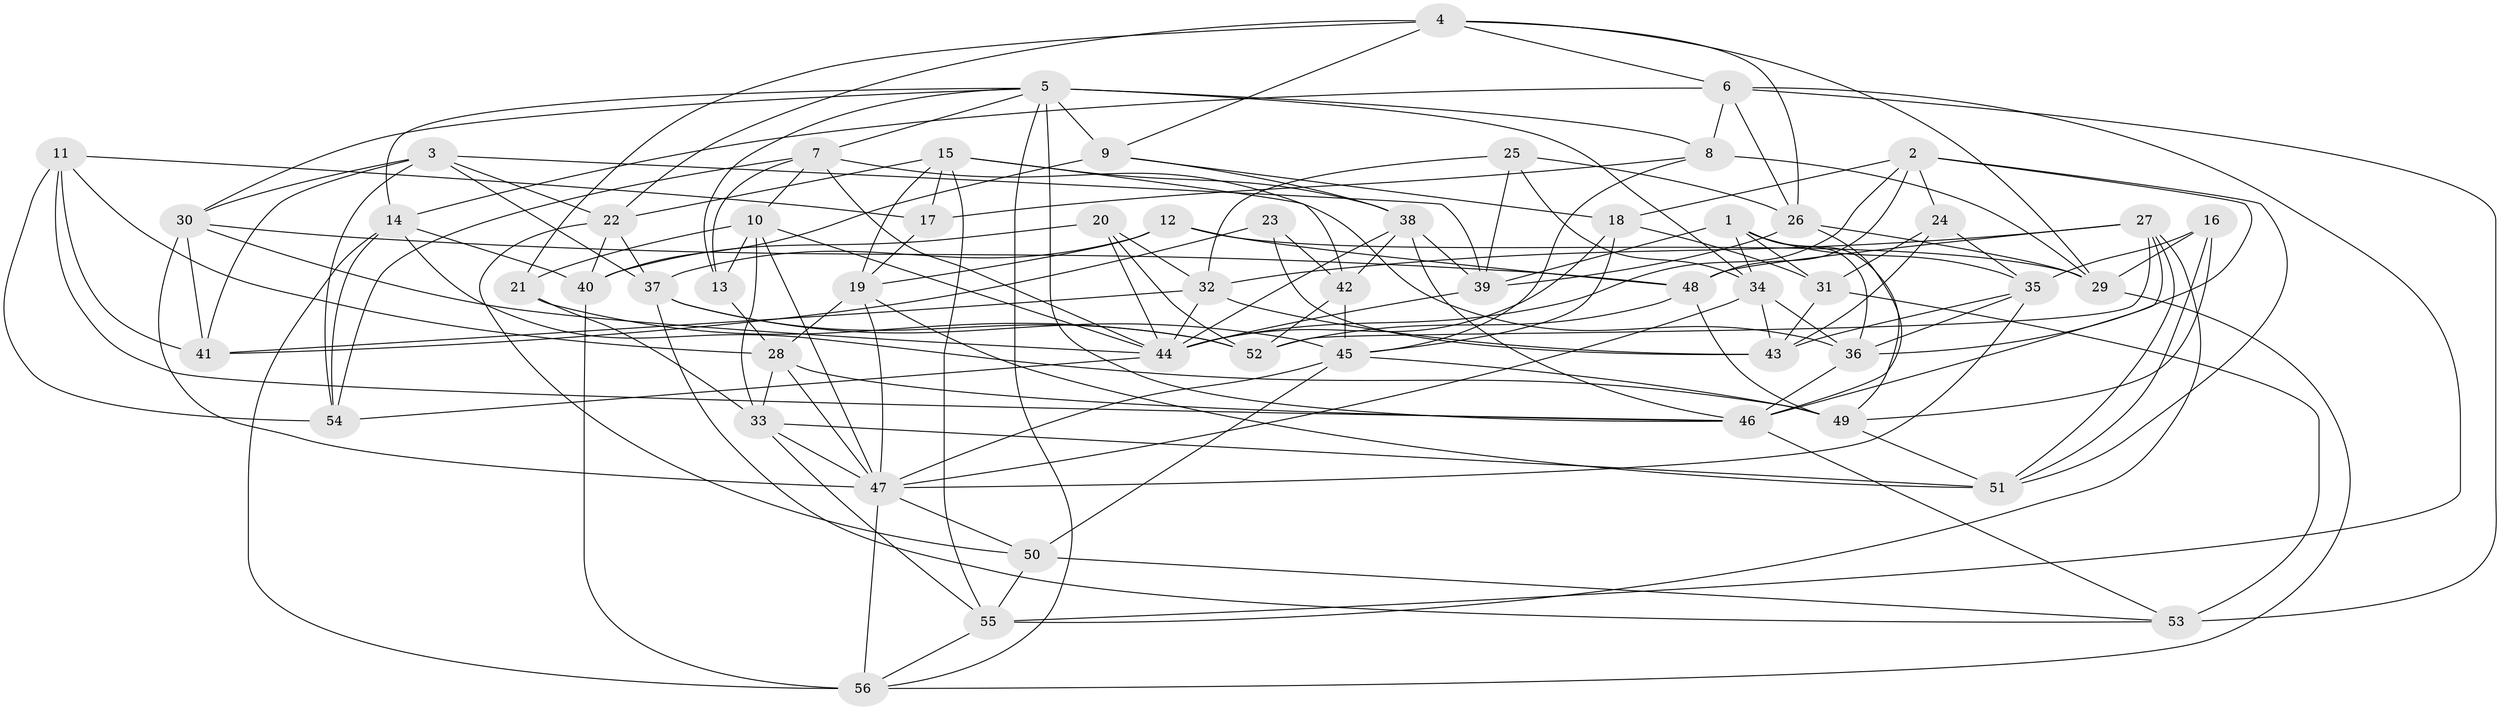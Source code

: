 // original degree distribution, {4: 1.0}
// Generated by graph-tools (version 1.1) at 2025/26/03/09/25 03:26:56]
// undirected, 56 vertices, 160 edges
graph export_dot {
graph [start="1"]
  node [color=gray90,style=filled];
  1;
  2;
  3;
  4;
  5;
  6;
  7;
  8;
  9;
  10;
  11;
  12;
  13;
  14;
  15;
  16;
  17;
  18;
  19;
  20;
  21;
  22;
  23;
  24;
  25;
  26;
  27;
  28;
  29;
  30;
  31;
  32;
  33;
  34;
  35;
  36;
  37;
  38;
  39;
  40;
  41;
  42;
  43;
  44;
  45;
  46;
  47;
  48;
  49;
  50;
  51;
  52;
  53;
  54;
  55;
  56;
  1 -- 31 [weight=1.0];
  1 -- 34 [weight=1.0];
  1 -- 35 [weight=1.0];
  1 -- 36 [weight=1.0];
  1 -- 39 [weight=1.0];
  1 -- 49 [weight=1.0];
  2 -- 18 [weight=1.0];
  2 -- 24 [weight=1.0];
  2 -- 36 [weight=1.0];
  2 -- 44 [weight=1.0];
  2 -- 48 [weight=1.0];
  2 -- 51 [weight=1.0];
  3 -- 22 [weight=1.0];
  3 -- 30 [weight=1.0];
  3 -- 37 [weight=1.0];
  3 -- 39 [weight=1.0];
  3 -- 41 [weight=1.0];
  3 -- 54 [weight=1.0];
  4 -- 6 [weight=1.0];
  4 -- 9 [weight=1.0];
  4 -- 21 [weight=1.0];
  4 -- 22 [weight=1.0];
  4 -- 26 [weight=1.0];
  4 -- 29 [weight=1.0];
  5 -- 7 [weight=1.0];
  5 -- 8 [weight=2.0];
  5 -- 9 [weight=1.0];
  5 -- 13 [weight=1.0];
  5 -- 14 [weight=1.0];
  5 -- 30 [weight=1.0];
  5 -- 34 [weight=1.0];
  5 -- 46 [weight=1.0];
  5 -- 56 [weight=1.0];
  6 -- 8 [weight=1.0];
  6 -- 14 [weight=1.0];
  6 -- 26 [weight=1.0];
  6 -- 53 [weight=1.0];
  6 -- 55 [weight=1.0];
  7 -- 10 [weight=1.0];
  7 -- 13 [weight=1.0];
  7 -- 36 [weight=1.0];
  7 -- 44 [weight=1.0];
  7 -- 54 [weight=1.0];
  8 -- 17 [weight=1.0];
  8 -- 29 [weight=1.0];
  8 -- 45 [weight=1.0];
  9 -- 18 [weight=1.0];
  9 -- 38 [weight=1.0];
  9 -- 40 [weight=2.0];
  10 -- 13 [weight=1.0];
  10 -- 21 [weight=1.0];
  10 -- 33 [weight=1.0];
  10 -- 44 [weight=1.0];
  10 -- 47 [weight=1.0];
  11 -- 17 [weight=1.0];
  11 -- 28 [weight=1.0];
  11 -- 41 [weight=1.0];
  11 -- 46 [weight=1.0];
  11 -- 54 [weight=2.0];
  12 -- 19 [weight=1.0];
  12 -- 29 [weight=1.0];
  12 -- 37 [weight=1.0];
  12 -- 48 [weight=1.0];
  13 -- 28 [weight=1.0];
  14 -- 40 [weight=1.0];
  14 -- 49 [weight=1.0];
  14 -- 54 [weight=1.0];
  14 -- 56 [weight=1.0];
  15 -- 17 [weight=1.0];
  15 -- 19 [weight=1.0];
  15 -- 22 [weight=1.0];
  15 -- 38 [weight=1.0];
  15 -- 42 [weight=1.0];
  15 -- 55 [weight=1.0];
  16 -- 29 [weight=1.0];
  16 -- 35 [weight=1.0];
  16 -- 49 [weight=1.0];
  16 -- 51 [weight=1.0];
  17 -- 19 [weight=1.0];
  18 -- 31 [weight=1.0];
  18 -- 44 [weight=1.0];
  18 -- 45 [weight=2.0];
  19 -- 28 [weight=1.0];
  19 -- 47 [weight=1.0];
  19 -- 51 [weight=1.0];
  20 -- 32 [weight=1.0];
  20 -- 40 [weight=1.0];
  20 -- 44 [weight=1.0];
  20 -- 52 [weight=1.0];
  21 -- 33 [weight=1.0];
  21 -- 52 [weight=1.0];
  22 -- 37 [weight=1.0];
  22 -- 40 [weight=1.0];
  22 -- 50 [weight=1.0];
  23 -- 41 [weight=2.0];
  23 -- 42 [weight=1.0];
  23 -- 43 [weight=1.0];
  24 -- 31 [weight=1.0];
  24 -- 35 [weight=1.0];
  24 -- 43 [weight=1.0];
  25 -- 26 [weight=1.0];
  25 -- 32 [weight=1.0];
  25 -- 34 [weight=1.0];
  25 -- 39 [weight=1.0];
  26 -- 29 [weight=1.0];
  26 -- 39 [weight=1.0];
  26 -- 46 [weight=1.0];
  27 -- 32 [weight=1.0];
  27 -- 46 [weight=1.0];
  27 -- 48 [weight=1.0];
  27 -- 51 [weight=1.0];
  27 -- 52 [weight=1.0];
  27 -- 55 [weight=1.0];
  28 -- 33 [weight=1.0];
  28 -- 46 [weight=1.0];
  28 -- 47 [weight=1.0];
  29 -- 56 [weight=1.0];
  30 -- 41 [weight=1.0];
  30 -- 44 [weight=1.0];
  30 -- 47 [weight=1.0];
  30 -- 48 [weight=1.0];
  31 -- 43 [weight=1.0];
  31 -- 53 [weight=2.0];
  32 -- 41 [weight=1.0];
  32 -- 43 [weight=1.0];
  32 -- 44 [weight=1.0];
  33 -- 47 [weight=1.0];
  33 -- 51 [weight=1.0];
  33 -- 55 [weight=1.0];
  34 -- 36 [weight=1.0];
  34 -- 43 [weight=1.0];
  34 -- 47 [weight=1.0];
  35 -- 36 [weight=1.0];
  35 -- 43 [weight=1.0];
  35 -- 47 [weight=1.0];
  36 -- 46 [weight=1.0];
  37 -- 45 [weight=1.0];
  37 -- 52 [weight=1.0];
  37 -- 53 [weight=1.0];
  38 -- 39 [weight=1.0];
  38 -- 42 [weight=1.0];
  38 -- 44 [weight=1.0];
  38 -- 46 [weight=1.0];
  39 -- 44 [weight=1.0];
  40 -- 56 [weight=1.0];
  42 -- 45 [weight=2.0];
  42 -- 52 [weight=1.0];
  44 -- 54 [weight=1.0];
  45 -- 47 [weight=1.0];
  45 -- 49 [weight=1.0];
  45 -- 50 [weight=2.0];
  46 -- 53 [weight=1.0];
  47 -- 50 [weight=1.0];
  47 -- 56 [weight=1.0];
  48 -- 49 [weight=1.0];
  48 -- 52 [weight=1.0];
  49 -- 51 [weight=1.0];
  50 -- 53 [weight=1.0];
  50 -- 55 [weight=1.0];
  55 -- 56 [weight=1.0];
}

